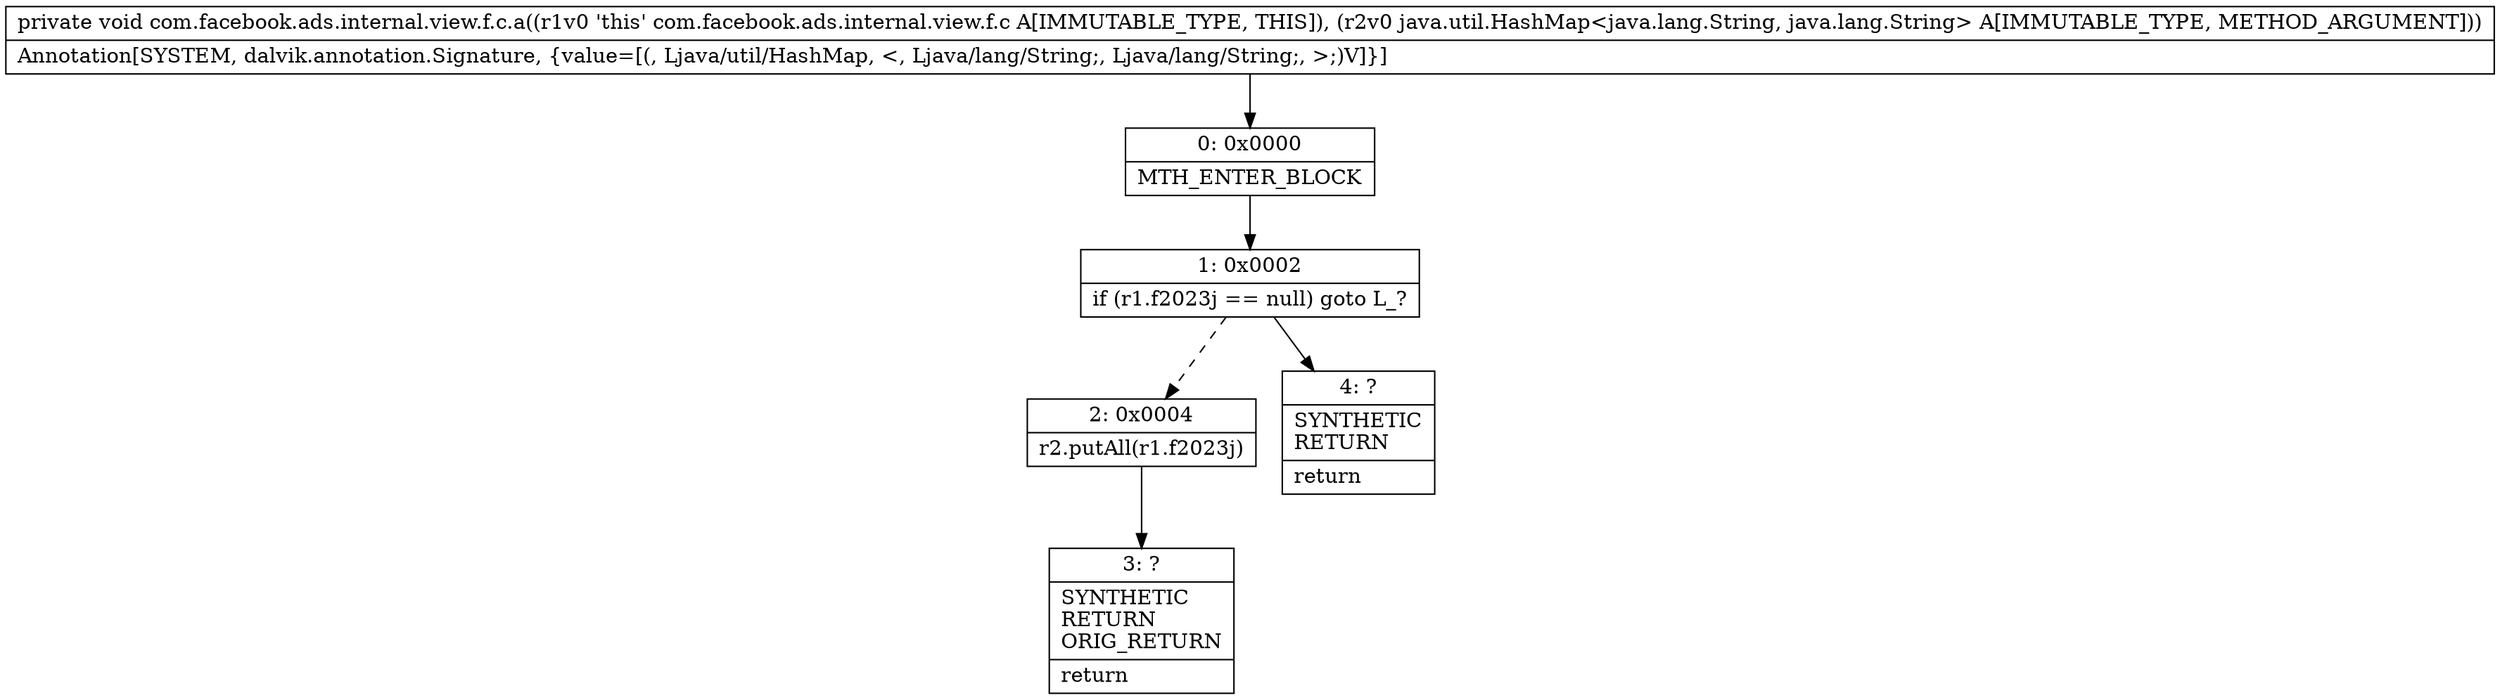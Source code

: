 digraph "CFG forcom.facebook.ads.internal.view.f.c.a(Ljava\/util\/HashMap;)V" {
Node_0 [shape=record,label="{0\:\ 0x0000|MTH_ENTER_BLOCK\l}"];
Node_1 [shape=record,label="{1\:\ 0x0002|if (r1.f2023j == null) goto L_?\l}"];
Node_2 [shape=record,label="{2\:\ 0x0004|r2.putAll(r1.f2023j)\l}"];
Node_3 [shape=record,label="{3\:\ ?|SYNTHETIC\lRETURN\lORIG_RETURN\l|return\l}"];
Node_4 [shape=record,label="{4\:\ ?|SYNTHETIC\lRETURN\l|return\l}"];
MethodNode[shape=record,label="{private void com.facebook.ads.internal.view.f.c.a((r1v0 'this' com.facebook.ads.internal.view.f.c A[IMMUTABLE_TYPE, THIS]), (r2v0 java.util.HashMap\<java.lang.String, java.lang.String\> A[IMMUTABLE_TYPE, METHOD_ARGUMENT]))  | Annotation[SYSTEM, dalvik.annotation.Signature, \{value=[(, Ljava\/util\/HashMap, \<, Ljava\/lang\/String;, Ljava\/lang\/String;, \>;)V]\}]\l}"];
MethodNode -> Node_0;
Node_0 -> Node_1;
Node_1 -> Node_2[style=dashed];
Node_1 -> Node_4;
Node_2 -> Node_3;
}

